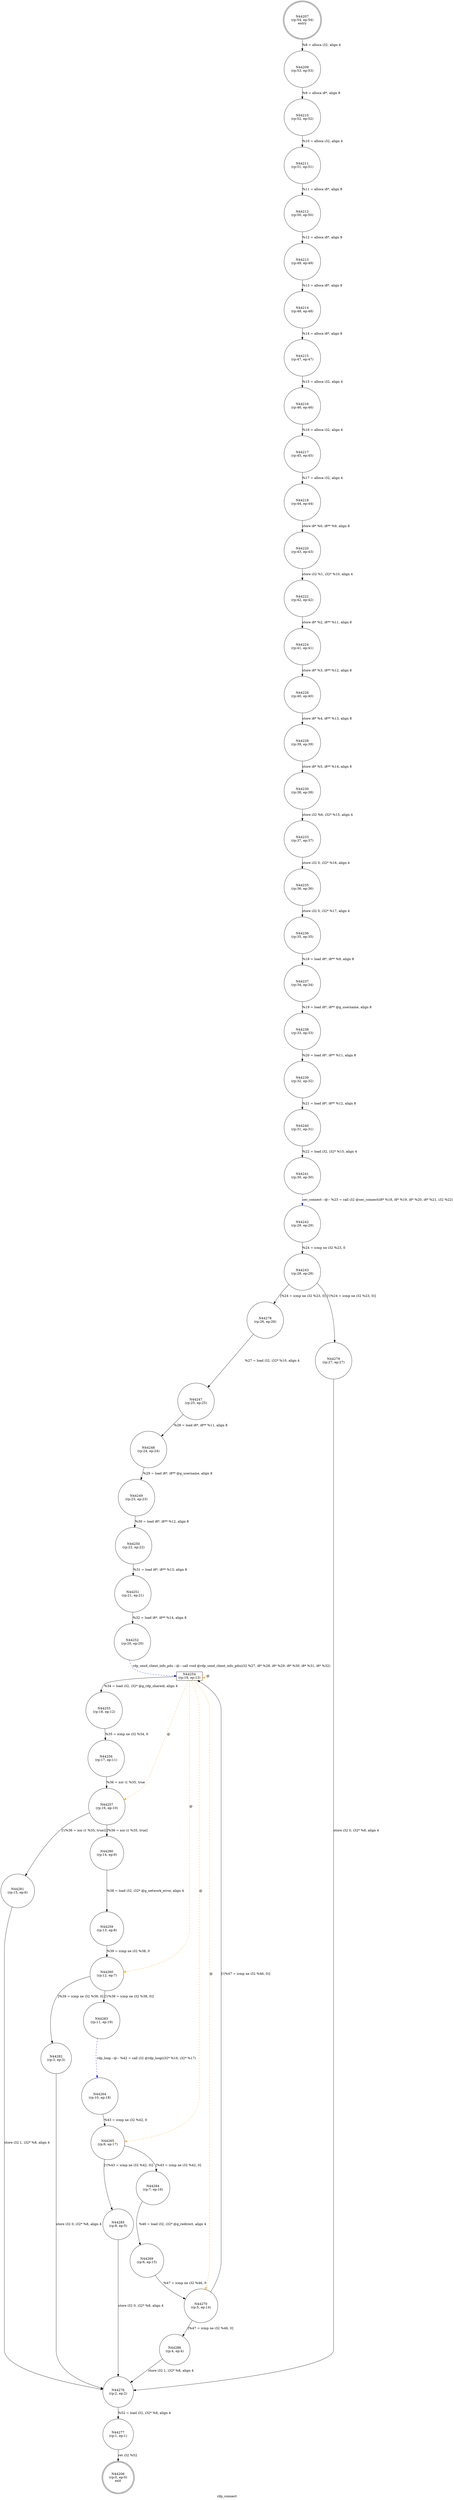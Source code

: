 digraph rdp_connect {
label="rdp_connect"
44206 [label="N44206\n(rp:0, ep:0)\nexit", shape="doublecircle"]
44207 [label="N44207\n(rp:54, ep:54)\nentry", shape="doublecircle"]
44207 -> 44209 [label="%8 = alloca i32, align 4"]
44209 [label="N44209\n(rp:53, ep:53)", shape="circle"]
44209 -> 44210 [label="%9 = alloca i8*, align 8"]
44210 [label="N44210\n(rp:52, ep:52)", shape="circle"]
44210 -> 44211 [label="%10 = alloca i32, align 4"]
44211 [label="N44211\n(rp:51, ep:51)", shape="circle"]
44211 -> 44212 [label="%11 = alloca i8*, align 8"]
44212 [label="N44212\n(rp:50, ep:50)", shape="circle"]
44212 -> 44213 [label="%12 = alloca i8*, align 8"]
44213 [label="N44213\n(rp:49, ep:49)", shape="circle"]
44213 -> 44214 [label="%13 = alloca i8*, align 8"]
44214 [label="N44214\n(rp:48, ep:48)", shape="circle"]
44214 -> 44215 [label="%14 = alloca i8*, align 8"]
44215 [label="N44215\n(rp:47, ep:47)", shape="circle"]
44215 -> 44216 [label="%15 = alloca i32, align 4"]
44216 [label="N44216\n(rp:46, ep:46)", shape="circle"]
44216 -> 44217 [label="%16 = alloca i32, align 4"]
44217 [label="N44217\n(rp:45, ep:45)", shape="circle"]
44217 -> 44218 [label="%17 = alloca i32, align 4"]
44218 [label="N44218\n(rp:44, ep:44)", shape="circle"]
44218 -> 44220 [label="store i8* %0, i8** %9, align 8"]
44220 [label="N44220\n(rp:43, ep:43)", shape="circle"]
44220 -> 44222 [label="store i32 %1, i32* %10, align 4"]
44222 [label="N44222\n(rp:42, ep:42)", shape="circle"]
44222 -> 44224 [label="store i8* %2, i8** %11, align 8"]
44224 [label="N44224\n(rp:41, ep:41)", shape="circle"]
44224 -> 44226 [label="store i8* %3, i8** %12, align 8"]
44226 [label="N44226\n(rp:40, ep:40)", shape="circle"]
44226 -> 44228 [label="store i8* %4, i8** %13, align 8"]
44228 [label="N44228\n(rp:39, ep:39)", shape="circle"]
44228 -> 44230 [label="store i8* %5, i8** %14, align 8"]
44230 [label="N44230\n(rp:38, ep:38)", shape="circle"]
44230 -> 44233 [label="store i32 %6, i32* %15, align 4"]
44233 [label="N44233\n(rp:37, ep:37)", shape="circle"]
44233 -> 44235 [label="store i32 0, i32* %16, align 4"]
44235 [label="N44235\n(rp:36, ep:36)", shape="circle"]
44235 -> 44236 [label="store i32 0, i32* %17, align 4"]
44236 [label="N44236\n(rp:35, ep:35)", shape="circle"]
44236 -> 44237 [label="%18 = load i8*, i8** %9, align 8"]
44237 [label="N44237\n(rp:34, ep:34)", shape="circle"]
44237 -> 44238 [label="%19 = load i8*, i8** @g_username, align 8"]
44238 [label="N44238\n(rp:33, ep:33)", shape="circle"]
44238 -> 44239 [label="%20 = load i8*, i8** %11, align 8"]
44239 [label="N44239\n(rp:32, ep:32)", shape="circle"]
44239 -> 44240 [label="%21 = load i8*, i8** %12, align 8"]
44240 [label="N44240\n(rp:31, ep:31)", shape="circle"]
44240 -> 44241 [label="%22 = load i32, i32* %15, align 4"]
44241 [label="N44241\n(rp:30, ep:30)", shape="circle"]
44241 -> 44242 [label="sec_connect --@-- %23 = call i32 @sec_connect(i8* %18, i8* %19, i8* %20, i8* %21, i32 %22)", style="dashed", color="blue"]
44242 [label="N44242\n(rp:29, ep:29)", shape="circle"]
44242 -> 44243 [label="%24 = icmp ne i32 %23, 0"]
44243 [label="N44243\n(rp:28, ep:28)", shape="circle"]
44243 -> 44278 [label="[%24 = icmp ne i32 %23, 0]"]
44243 -> 44279 [label="[!(%24 = icmp ne i32 %23, 0)]"]
44247 [label="N44247\n(rp:25, ep:25)", shape="circle"]
44247 -> 44248 [label="%28 = load i8*, i8** %11, align 8"]
44248 [label="N44248\n(rp:24, ep:24)", shape="circle"]
44248 -> 44249 [label="%29 = load i8*, i8** @g_username, align 8"]
44249 [label="N44249\n(rp:23, ep:23)", shape="circle"]
44249 -> 44250 [label="%30 = load i8*, i8** %12, align 8"]
44250 [label="N44250\n(rp:22, ep:22)", shape="circle"]
44250 -> 44251 [label="%31 = load i8*, i8** %13, align 8"]
44251 [label="N44251\n(rp:21, ep:21)", shape="circle"]
44251 -> 44252 [label="%32 = load i8*, i8** %14, align 8"]
44252 [label="N44252\n(rp:20, ep:20)", shape="circle"]
44252 -> 44254 [label="rdp_send_client_info_pdu --@-- call void @rdp_send_client_info_pdu(i32 %27, i8* %28, i8* %29, i8* %30, i8* %31, i8* %32)", style="dashed", color="blue"]
44254 [label="N44254\n(rp:19, ep:13)", shape="box"]
44254 -> 44255 [label="%34 = load i32, i32* @g_rdp_shareid, align 4"]
44254 -> 44254 [label="@", style="dashed", color="orange"]
44254 -> 44257 [label="@", style="dashed", color="orange"]
44254 -> 44260 [label="@", style="dashed", color="orange"]
44254 -> 44265 [label="@", style="dashed", color="orange"]
44254 -> 44270 [label="@", style="dashed", color="orange"]
44255 [label="N44255\n(rp:18, ep:12)", shape="circle"]
44255 -> 44256 [label="%35 = icmp ne i32 %34, 0"]
44256 [label="N44256\n(rp:17, ep:11)", shape="circle"]
44256 -> 44257 [label="%36 = xor i1 %35, true"]
44257 [label="N44257\n(rp:16, ep:10)", shape="circle"]
44257 -> 44280 [label="[%36 = xor i1 %35, true]"]
44257 -> 44281 [label="[!(%36 = xor i1 %35, true)]"]
44259 [label="N44259\n(rp:13, ep:8)", shape="circle"]
44259 -> 44260 [label="%39 = icmp ne i32 %38, 0"]
44260 [label="N44260\n(rp:12, ep:7)", shape="circle"]
44260 -> 44282 [label="[%39 = icmp ne i32 %38, 0]"]
44260 -> 44283 [label="[!(%39 = icmp ne i32 %38, 0)]"]
44264 [label="N44264\n(rp:10, ep:18)", shape="circle"]
44264 -> 44265 [label="%43 = icmp ne i32 %42, 0"]
44265 [label="N44265\n(rp:9, ep:17)", shape="circle"]
44265 -> 44284 [label="[%43 = icmp ne i32 %42, 0]"]
44265 -> 44285 [label="[!(%43 = icmp ne i32 %42, 0)]"]
44269 [label="N44269\n(rp:6, ep:15)", shape="circle"]
44269 -> 44270 [label="%47 = icmp ne i32 %46, 0"]
44270 [label="N44270\n(rp:5, ep:14)", shape="circle"]
44270 -> 44286 [label="[%47 = icmp ne i32 %46, 0]"]
44270 -> 44254 [label="[!(%47 = icmp ne i32 %46, 0)]"]
44276 [label="N44276\n(rp:2, ep:2)", shape="circle"]
44276 -> 44277 [label="%52 = load i32, i32* %8, align 4"]
44277 [label="N44277\n(rp:1, ep:1)", shape="circle"]
44277 -> 44206 [label="ret i32 %52"]
44278 [label="N44278\n(rp:26, ep:26)", shape="circle"]
44278 -> 44247 [label="%27 = load i32, i32* %10, align 4"]
44279 [label="N44279\n(rp:27, ep:27)", shape="circle"]
44279 -> 44276 [label="store i32 0, i32* %8, align 4"]
44280 [label="N44280\n(rp:14, ep:9)", shape="circle"]
44280 -> 44259 [label="%38 = load i32, i32* @g_network_error, align 4"]
44281 [label="N44281\n(rp:15, ep:6)", shape="circle"]
44281 -> 44276 [label="store i32 1, i32* %8, align 4"]
44282 [label="N44282\n(rp:3, ep:3)", shape="circle"]
44282 -> 44276 [label="store i32 0, i32* %8, align 4"]
44283 [label="N44283\n(rp:11, ep:19)", shape="circle"]
44283 -> 44264 [label="rdp_loop --@-- %42 = call i32 @rdp_loop(i32* %16, i32* %17)", style="dashed", color="blue"]
44284 [label="N44284\n(rp:7, ep:16)", shape="circle"]
44284 -> 44269 [label="%46 = load i32, i32* @g_redirect, align 4"]
44285 [label="N44285\n(rp:8, ep:5)", shape="circle"]
44285 -> 44276 [label="store i32 0, i32* %8, align 4"]
44286 [label="N44286\n(rp:4, ep:4)", shape="circle"]
44286 -> 44276 [label="store i32 1, i32* %8, align 4"]
}
